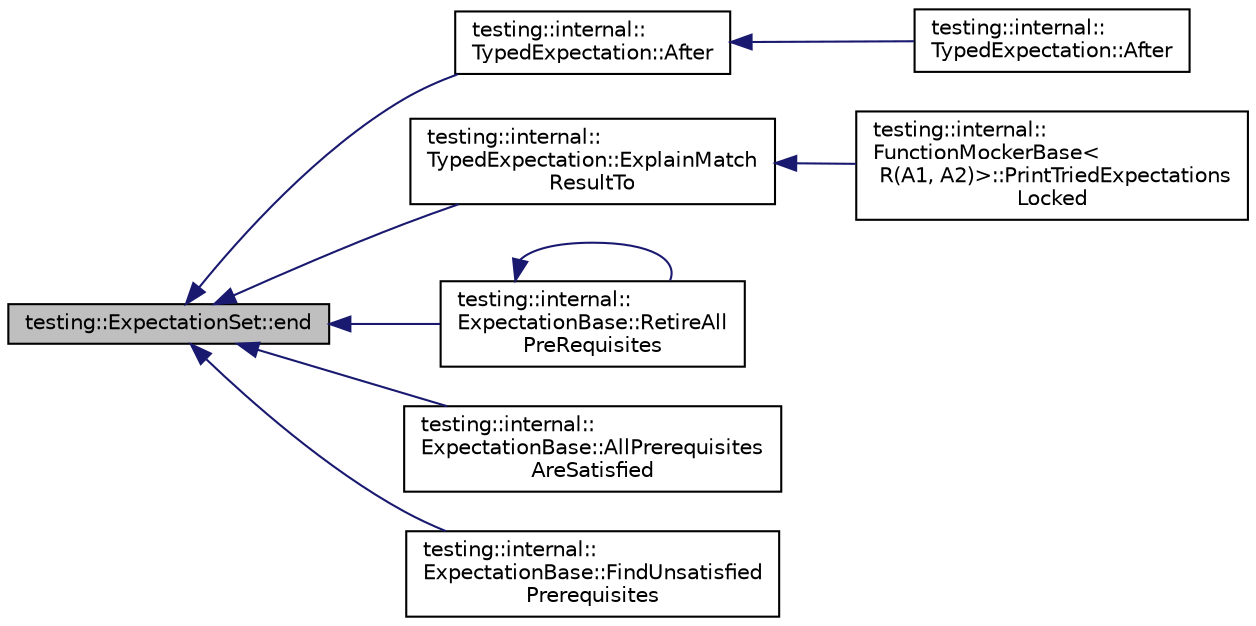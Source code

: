 digraph "testing::ExpectationSet::end"
{
  edge [fontname="Helvetica",fontsize="10",labelfontname="Helvetica",labelfontsize="10"];
  node [fontname="Helvetica",fontsize="10",shape=record];
  rankdir="LR";
  Node16 [label="testing::ExpectationSet::end",height=0.2,width=0.4,color="black", fillcolor="grey75", style="filled", fontcolor="black"];
  Node16 -> Node17 [dir="back",color="midnightblue",fontsize="10",style="solid",fontname="Helvetica"];
  Node17 [label="testing::internal::\lTypedExpectation::After",height=0.2,width=0.4,color="black", fillcolor="white", style="filled",URL="$d2/d4b/classtesting_1_1internal_1_1_typed_expectation.html#a30f320d18ebf1a40e94883d7a56c6c8c"];
  Node17 -> Node18 [dir="back",color="midnightblue",fontsize="10",style="solid",fontname="Helvetica"];
  Node18 [label="testing::internal::\lTypedExpectation::After",height=0.2,width=0.4,color="black", fillcolor="white", style="filled",URL="$d2/d4b/classtesting_1_1internal_1_1_typed_expectation.html#a8e272fc396e508a2e63b13be30f81f15"];
  Node16 -> Node19 [dir="back",color="midnightblue",fontsize="10",style="solid",fontname="Helvetica"];
  Node19 [label="testing::internal::\lTypedExpectation::ExplainMatch\lResultTo",height=0.2,width=0.4,color="black", fillcolor="white", style="filled",URL="$d2/d4b/classtesting_1_1internal_1_1_typed_expectation.html#ad72e021fb66b7a91613e84644c6eb78b"];
  Node19 -> Node20 [dir="back",color="midnightblue",fontsize="10",style="solid",fontname="Helvetica"];
  Node20 [label="testing::internal::\lFunctionMockerBase\<\l R(A1, A2)\>::PrintTriedExpectations\lLocked",height=0.2,width=0.4,color="black", fillcolor="white", style="filled",URL="$da/de9/classtesting_1_1internal_1_1_function_mocker_base.html#ad0183c6e8ec34498eb52f4249ec2fe9d"];
  Node16 -> Node21 [dir="back",color="midnightblue",fontsize="10",style="solid",fontname="Helvetica"];
  Node21 [label="testing::internal::\lExpectationBase::RetireAll\lPreRequisites",height=0.2,width=0.4,color="black", fillcolor="white", style="filled",URL="$d6/de4/classtesting_1_1internal_1_1_expectation_base.html#afb623801e8de31fcd7b352e200649f7d"];
  Node21 -> Node21 [dir="back",color="midnightblue",fontsize="10",style="solid",fontname="Helvetica"];
  Node16 -> Node22 [dir="back",color="midnightblue",fontsize="10",style="solid",fontname="Helvetica"];
  Node22 [label="testing::internal::\lExpectationBase::AllPrerequisites\lAreSatisfied",height=0.2,width=0.4,color="black", fillcolor="white", style="filled",URL="$d6/de4/classtesting_1_1internal_1_1_expectation_base.html#a82ba68cdd71a8b5aff5a5be24c23a637"];
  Node16 -> Node23 [dir="back",color="midnightblue",fontsize="10",style="solid",fontname="Helvetica"];
  Node23 [label="testing::internal::\lExpectationBase::FindUnsatisfied\lPrerequisites",height=0.2,width=0.4,color="black", fillcolor="white", style="filled",URL="$d6/de4/classtesting_1_1internal_1_1_expectation_base.html#a9eb518c079f950a59c67e8012d3371c0"];
}
